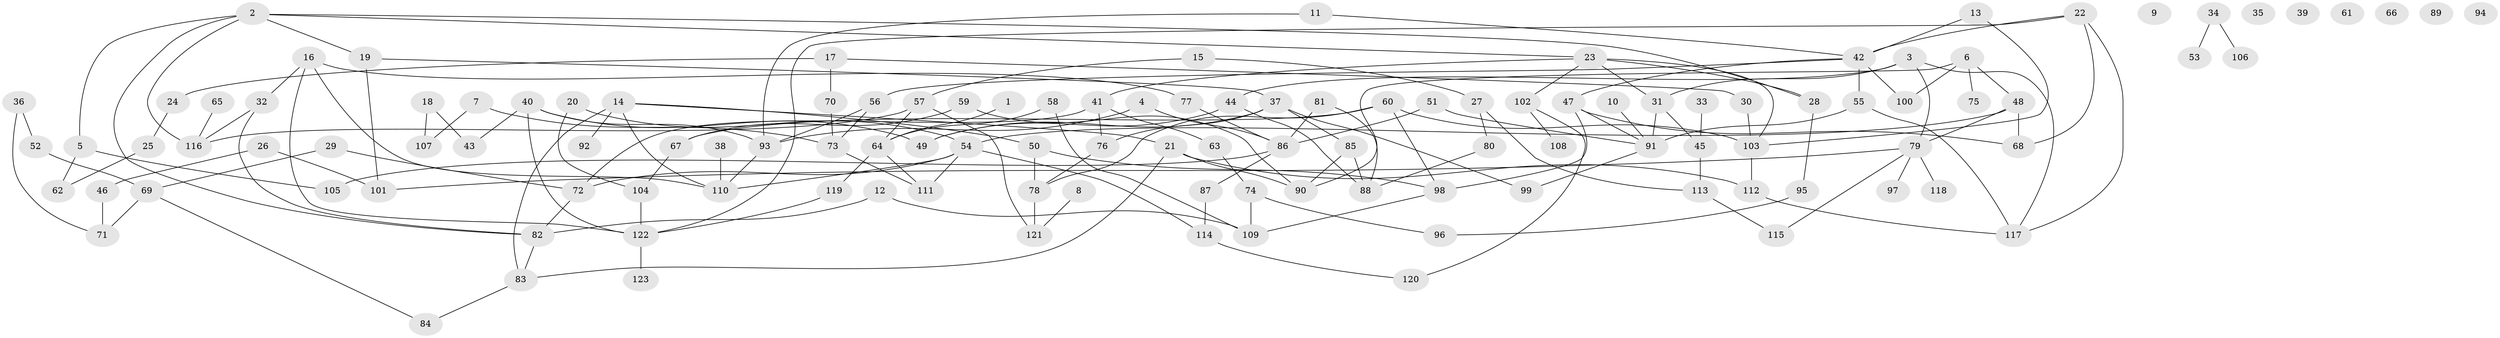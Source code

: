 // Generated by graph-tools (version 1.1) at 2025/39/03/09/25 04:39:18]
// undirected, 123 vertices, 172 edges
graph export_dot {
graph [start="1"]
  node [color=gray90,style=filled];
  1;
  2;
  3;
  4;
  5;
  6;
  7;
  8;
  9;
  10;
  11;
  12;
  13;
  14;
  15;
  16;
  17;
  18;
  19;
  20;
  21;
  22;
  23;
  24;
  25;
  26;
  27;
  28;
  29;
  30;
  31;
  32;
  33;
  34;
  35;
  36;
  37;
  38;
  39;
  40;
  41;
  42;
  43;
  44;
  45;
  46;
  47;
  48;
  49;
  50;
  51;
  52;
  53;
  54;
  55;
  56;
  57;
  58;
  59;
  60;
  61;
  62;
  63;
  64;
  65;
  66;
  67;
  68;
  69;
  70;
  71;
  72;
  73;
  74;
  75;
  76;
  77;
  78;
  79;
  80;
  81;
  82;
  83;
  84;
  85;
  86;
  87;
  88;
  89;
  90;
  91;
  92;
  93;
  94;
  95;
  96;
  97;
  98;
  99;
  100;
  101;
  102;
  103;
  104;
  105;
  106;
  107;
  108;
  109;
  110;
  111;
  112;
  113;
  114;
  115;
  116;
  117;
  118;
  119;
  120;
  121;
  122;
  123;
  1 -- 64;
  2 -- 5;
  2 -- 19;
  2 -- 23;
  2 -- 28;
  2 -- 82;
  2 -- 116;
  3 -- 31;
  3 -- 44;
  3 -- 79;
  3 -- 117;
  4 -- 86;
  4 -- 93;
  5 -- 62;
  5 -- 105;
  6 -- 48;
  6 -- 75;
  6 -- 90;
  6 -- 100;
  7 -- 73;
  7 -- 107;
  8 -- 121;
  10 -- 91;
  11 -- 42;
  11 -- 93;
  12 -- 82;
  12 -- 109;
  13 -- 42;
  13 -- 103;
  14 -- 21;
  14 -- 50;
  14 -- 83;
  14 -- 92;
  14 -- 110;
  15 -- 27;
  15 -- 57;
  16 -- 32;
  16 -- 77;
  16 -- 110;
  16 -- 122;
  17 -- 24;
  17 -- 30;
  17 -- 70;
  18 -- 43;
  18 -- 107;
  19 -- 37;
  19 -- 101;
  20 -- 54;
  20 -- 104;
  21 -- 83;
  21 -- 90;
  21 -- 112;
  22 -- 42;
  22 -- 68;
  22 -- 117;
  22 -- 122;
  23 -- 28;
  23 -- 31;
  23 -- 41;
  23 -- 102;
  23 -- 103;
  24 -- 25;
  25 -- 62;
  26 -- 46;
  26 -- 101;
  27 -- 80;
  27 -- 113;
  28 -- 95;
  29 -- 69;
  29 -- 72;
  30 -- 103;
  31 -- 45;
  31 -- 91;
  32 -- 82;
  32 -- 116;
  33 -- 45;
  34 -- 53;
  34 -- 106;
  36 -- 52;
  36 -- 71;
  37 -- 49;
  37 -- 76;
  37 -- 85;
  37 -- 99;
  38 -- 110;
  40 -- 43;
  40 -- 49;
  40 -- 93;
  40 -- 122;
  41 -- 63;
  41 -- 72;
  41 -- 76;
  42 -- 47;
  42 -- 55;
  42 -- 56;
  42 -- 100;
  44 -- 49;
  44 -- 88;
  45 -- 113;
  46 -- 71;
  47 -- 68;
  47 -- 91;
  47 -- 98;
  48 -- 54;
  48 -- 68;
  48 -- 79;
  50 -- 78;
  50 -- 98;
  51 -- 86;
  51 -- 91;
  52 -- 69;
  54 -- 72;
  54 -- 110;
  54 -- 111;
  54 -- 114;
  55 -- 91;
  55 -- 117;
  56 -- 73;
  56 -- 93;
  57 -- 64;
  57 -- 116;
  57 -- 121;
  58 -- 64;
  58 -- 109;
  59 -- 67;
  59 -- 90;
  60 -- 67;
  60 -- 78;
  60 -- 98;
  60 -- 103;
  63 -- 74;
  64 -- 111;
  64 -- 119;
  65 -- 116;
  67 -- 104;
  69 -- 71;
  69 -- 84;
  70 -- 73;
  72 -- 82;
  73 -- 111;
  74 -- 96;
  74 -- 109;
  76 -- 78;
  77 -- 86;
  78 -- 121;
  79 -- 97;
  79 -- 101;
  79 -- 115;
  79 -- 118;
  80 -- 88;
  81 -- 86;
  81 -- 88;
  82 -- 83;
  83 -- 84;
  85 -- 88;
  85 -- 90;
  86 -- 87;
  86 -- 105;
  87 -- 114;
  91 -- 99;
  93 -- 110;
  95 -- 96;
  98 -- 109;
  102 -- 108;
  102 -- 120;
  103 -- 112;
  104 -- 122;
  112 -- 117;
  113 -- 115;
  114 -- 120;
  119 -- 122;
  122 -- 123;
}
